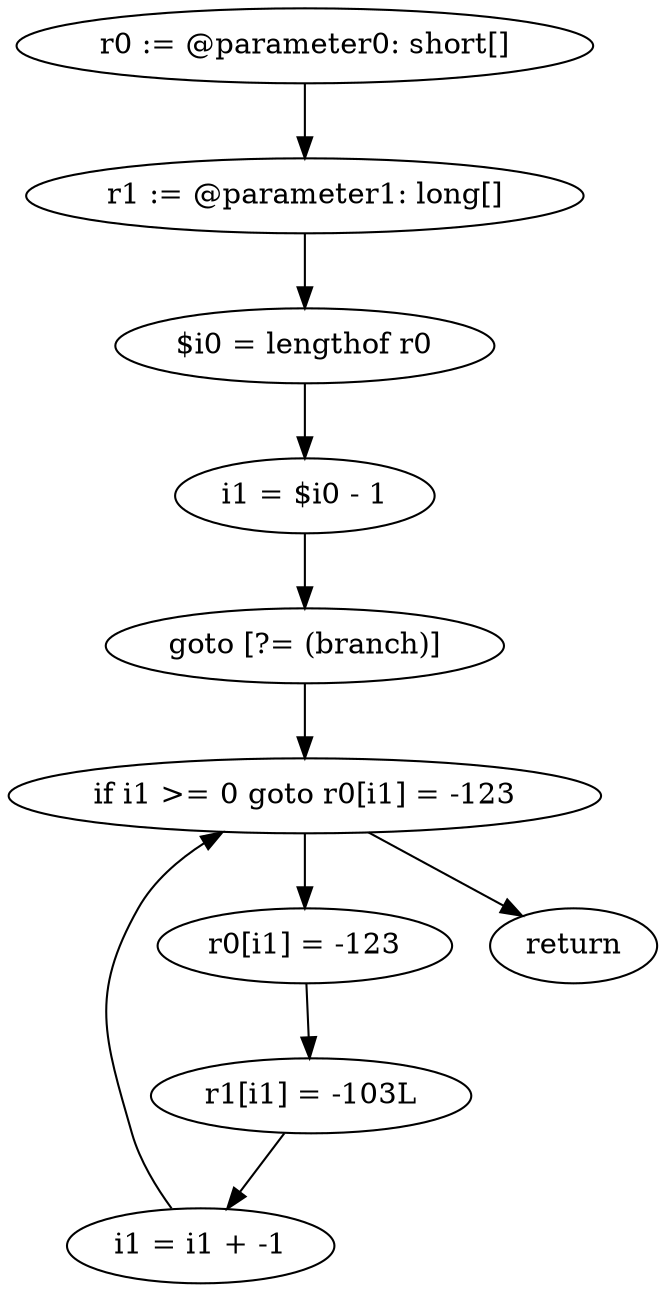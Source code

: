 digraph "unitGraph" {
    "r0 := @parameter0: short[]"
    "r1 := @parameter1: long[]"
    "$i0 = lengthof r0"
    "i1 = $i0 - 1"
    "goto [?= (branch)]"
    "r0[i1] = -123"
    "r1[i1] = -103L"
    "i1 = i1 + -1"
    "if i1 >= 0 goto r0[i1] = -123"
    "return"
    "r0 := @parameter0: short[]"->"r1 := @parameter1: long[]";
    "r1 := @parameter1: long[]"->"$i0 = lengthof r0";
    "$i0 = lengthof r0"->"i1 = $i0 - 1";
    "i1 = $i0 - 1"->"goto [?= (branch)]";
    "goto [?= (branch)]"->"if i1 >= 0 goto r0[i1] = -123";
    "r0[i1] = -123"->"r1[i1] = -103L";
    "r1[i1] = -103L"->"i1 = i1 + -1";
    "i1 = i1 + -1"->"if i1 >= 0 goto r0[i1] = -123";
    "if i1 >= 0 goto r0[i1] = -123"->"return";
    "if i1 >= 0 goto r0[i1] = -123"->"r0[i1] = -123";
}
